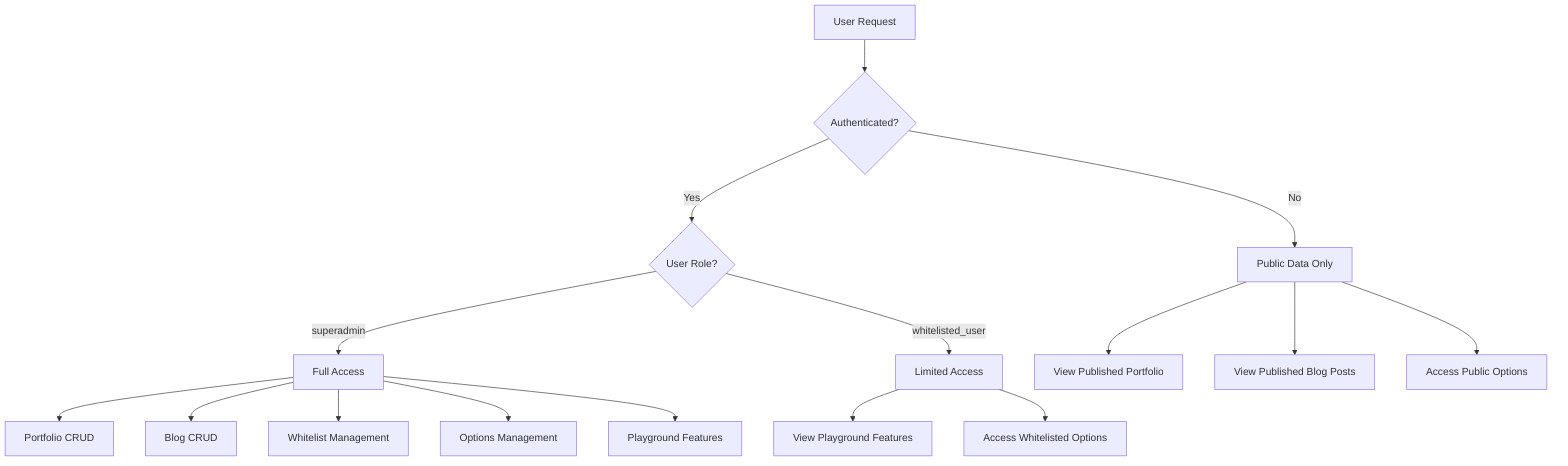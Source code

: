 graph TD
    A["User Request"] --> B{"Authenticated?"}
    B -->|No| C["Public Data Only"]
    B -->|Yes| D{"User Role?"}
    
    D -->|"superadmin"| E["Full Access"]
    D -->|"whitelisted_user"| F["Limited Access"]
    
    E --> G["Portfolio CRUD"]
    E --> H["Blog CRUD"]
    E --> I["Whitelist Management"]
    E --> J["Options Management"]
    E --> K["Playground Features"]
    
    F --> L["View Playground Features"]
    F --> M["Access Whitelisted Options"]
    
    C --> N["View Published Portfolio"]
    C --> O["View Published Blog Posts"]
    C --> P["Access Public Options"]